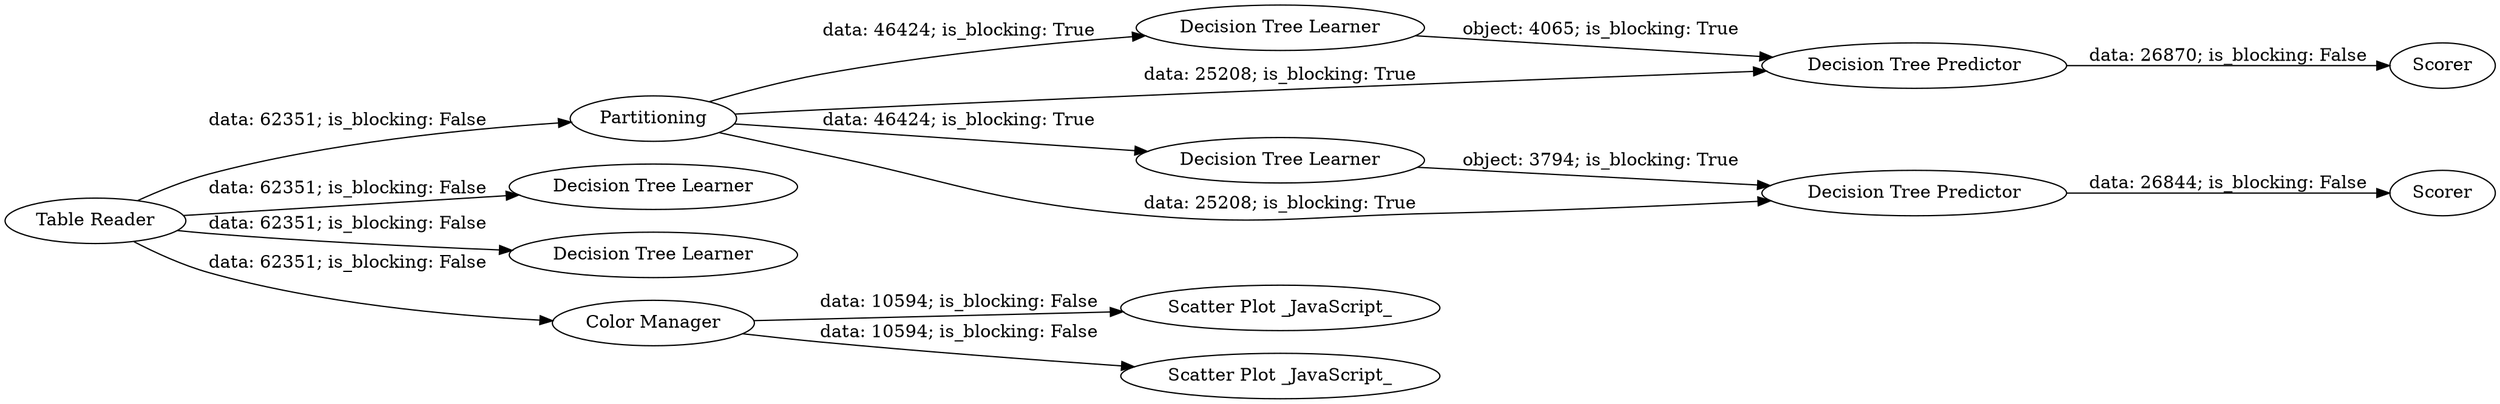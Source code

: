 digraph {
	"8044520820501990995_10" [label="Decision Tree Predictor"]
	"8044520820501990995_7" [label=Partitioning]
	"8044520820501990995_6" [label="Decision Tree Learner"]
	"8044520820501990995_11" [label=Scorer]
	"8044520820501990995_9" [label="Decision Tree Learner"]
	"8044520820501990995_13" [label=Scorer]
	"8044520820501990995_4" [label="Scatter Plot _JavaScript_"]
	"8044520820501990995_8" [label="Decision Tree Learner"]
	"8044520820501990995_5" [label="Decision Tree Learner"]
	"8044520820501990995_3" [label="Scatter Plot _JavaScript_"]
	"8044520820501990995_12" [label="Decision Tree Predictor"]
	"8044520820501990995_1" [label="Table Reader"]
	"8044520820501990995_2" [label="Color Manager"]
	"8044520820501990995_1" -> "8044520820501990995_5" [label="data: 62351; is_blocking: False"]
	"8044520820501990995_9" -> "8044520820501990995_12" [label="object: 3794; is_blocking: True"]
	"8044520820501990995_2" -> "8044520820501990995_3" [label="data: 10594; is_blocking: False"]
	"8044520820501990995_2" -> "8044520820501990995_4" [label="data: 10594; is_blocking: False"]
	"8044520820501990995_7" -> "8044520820501990995_9" [label="data: 46424; is_blocking: True"]
	"8044520820501990995_7" -> "8044520820501990995_12" [label="data: 25208; is_blocking: True"]
	"8044520820501990995_8" -> "8044520820501990995_10" [label="object: 4065; is_blocking: True"]
	"8044520820501990995_12" -> "8044520820501990995_13" [label="data: 26844; is_blocking: False"]
	"8044520820501990995_1" -> "8044520820501990995_6" [label="data: 62351; is_blocking: False"]
	"8044520820501990995_10" -> "8044520820501990995_11" [label="data: 26870; is_blocking: False"]
	"8044520820501990995_7" -> "8044520820501990995_8" [label="data: 46424; is_blocking: True"]
	"8044520820501990995_1" -> "8044520820501990995_7" [label="data: 62351; is_blocking: False"]
	"8044520820501990995_1" -> "8044520820501990995_2" [label="data: 62351; is_blocking: False"]
	"8044520820501990995_7" -> "8044520820501990995_10" [label="data: 25208; is_blocking: True"]
	rankdir=LR
}
